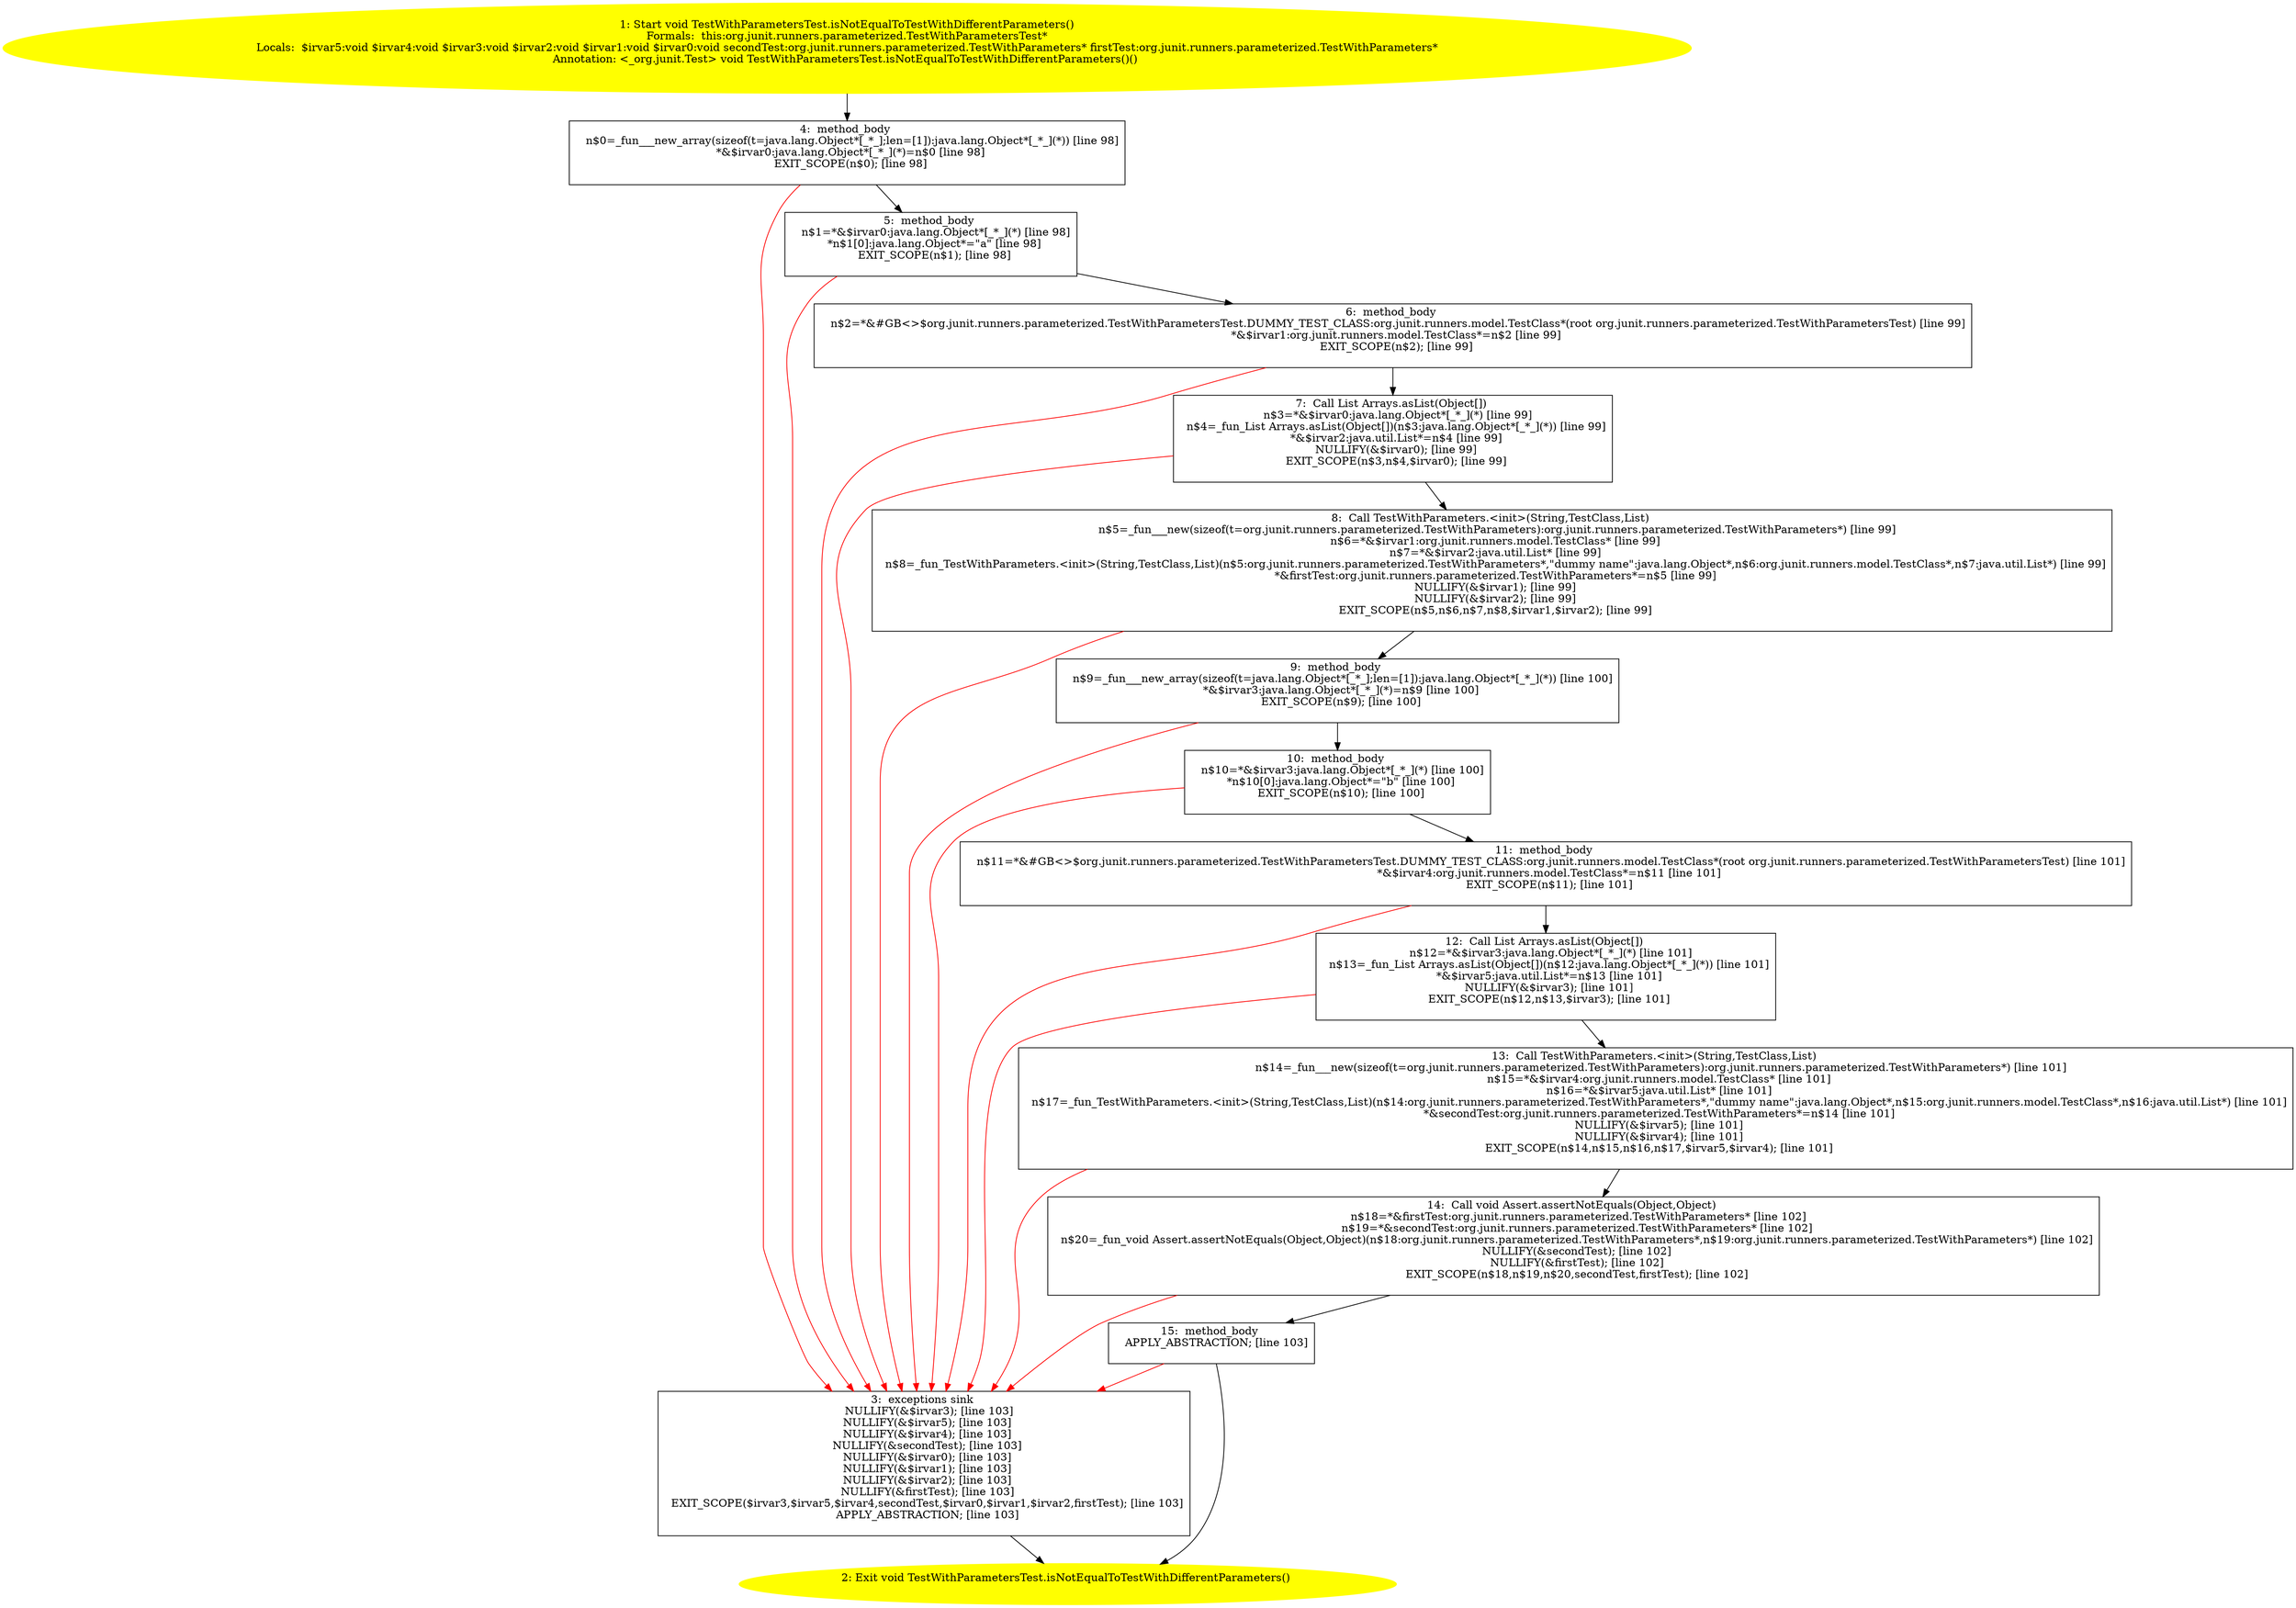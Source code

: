 /* @generated */
digraph cfg {
"org.junit.runners.parameterized.TestWithParametersTest.isNotEqualToTestWithDifferentParameters():voi.fb229e8a1b30f0043d61a0138d917ef2_1" [label="1: Start void TestWithParametersTest.isNotEqualToTestWithDifferentParameters()\nFormals:  this:org.junit.runners.parameterized.TestWithParametersTest*\nLocals:  $irvar5:void $irvar4:void $irvar3:void $irvar2:void $irvar1:void $irvar0:void secondTest:org.junit.runners.parameterized.TestWithParameters* firstTest:org.junit.runners.parameterized.TestWithParameters*\nAnnotation: <_org.junit.Test> void TestWithParametersTest.isNotEqualToTestWithDifferentParameters()() \n  " color=yellow style=filled]
	

	 "org.junit.runners.parameterized.TestWithParametersTest.isNotEqualToTestWithDifferentParameters():voi.fb229e8a1b30f0043d61a0138d917ef2_1" -> "org.junit.runners.parameterized.TestWithParametersTest.isNotEqualToTestWithDifferentParameters():voi.fb229e8a1b30f0043d61a0138d917ef2_4" ;
"org.junit.runners.parameterized.TestWithParametersTest.isNotEqualToTestWithDifferentParameters():voi.fb229e8a1b30f0043d61a0138d917ef2_2" [label="2: Exit void TestWithParametersTest.isNotEqualToTestWithDifferentParameters() \n  " color=yellow style=filled]
	

"org.junit.runners.parameterized.TestWithParametersTest.isNotEqualToTestWithDifferentParameters():voi.fb229e8a1b30f0043d61a0138d917ef2_3" [label="3:  exceptions sink \n   NULLIFY(&$irvar3); [line 103]\n  NULLIFY(&$irvar5); [line 103]\n  NULLIFY(&$irvar4); [line 103]\n  NULLIFY(&secondTest); [line 103]\n  NULLIFY(&$irvar0); [line 103]\n  NULLIFY(&$irvar1); [line 103]\n  NULLIFY(&$irvar2); [line 103]\n  NULLIFY(&firstTest); [line 103]\n  EXIT_SCOPE($irvar3,$irvar5,$irvar4,secondTest,$irvar0,$irvar1,$irvar2,firstTest); [line 103]\n  APPLY_ABSTRACTION; [line 103]\n " shape="box"]
	

	 "org.junit.runners.parameterized.TestWithParametersTest.isNotEqualToTestWithDifferentParameters():voi.fb229e8a1b30f0043d61a0138d917ef2_3" -> "org.junit.runners.parameterized.TestWithParametersTest.isNotEqualToTestWithDifferentParameters():voi.fb229e8a1b30f0043d61a0138d917ef2_2" ;
"org.junit.runners.parameterized.TestWithParametersTest.isNotEqualToTestWithDifferentParameters():voi.fb229e8a1b30f0043d61a0138d917ef2_4" [label="4:  method_body \n   n$0=_fun___new_array(sizeof(t=java.lang.Object*[_*_];len=[1]):java.lang.Object*[_*_](*)) [line 98]\n  *&$irvar0:java.lang.Object*[_*_](*)=n$0 [line 98]\n  EXIT_SCOPE(n$0); [line 98]\n " shape="box"]
	

	 "org.junit.runners.parameterized.TestWithParametersTest.isNotEqualToTestWithDifferentParameters():voi.fb229e8a1b30f0043d61a0138d917ef2_4" -> "org.junit.runners.parameterized.TestWithParametersTest.isNotEqualToTestWithDifferentParameters():voi.fb229e8a1b30f0043d61a0138d917ef2_5" ;
	 "org.junit.runners.parameterized.TestWithParametersTest.isNotEqualToTestWithDifferentParameters():voi.fb229e8a1b30f0043d61a0138d917ef2_4" -> "org.junit.runners.parameterized.TestWithParametersTest.isNotEqualToTestWithDifferentParameters():voi.fb229e8a1b30f0043d61a0138d917ef2_3" [color="red" ];
"org.junit.runners.parameterized.TestWithParametersTest.isNotEqualToTestWithDifferentParameters():voi.fb229e8a1b30f0043d61a0138d917ef2_5" [label="5:  method_body \n   n$1=*&$irvar0:java.lang.Object*[_*_](*) [line 98]\n  *n$1[0]:java.lang.Object*=\"a\" [line 98]\n  EXIT_SCOPE(n$1); [line 98]\n " shape="box"]
	

	 "org.junit.runners.parameterized.TestWithParametersTest.isNotEqualToTestWithDifferentParameters():voi.fb229e8a1b30f0043d61a0138d917ef2_5" -> "org.junit.runners.parameterized.TestWithParametersTest.isNotEqualToTestWithDifferentParameters():voi.fb229e8a1b30f0043d61a0138d917ef2_6" ;
	 "org.junit.runners.parameterized.TestWithParametersTest.isNotEqualToTestWithDifferentParameters():voi.fb229e8a1b30f0043d61a0138d917ef2_5" -> "org.junit.runners.parameterized.TestWithParametersTest.isNotEqualToTestWithDifferentParameters():voi.fb229e8a1b30f0043d61a0138d917ef2_3" [color="red" ];
"org.junit.runners.parameterized.TestWithParametersTest.isNotEqualToTestWithDifferentParameters():voi.fb229e8a1b30f0043d61a0138d917ef2_6" [label="6:  method_body \n   n$2=*&#GB<>$org.junit.runners.parameterized.TestWithParametersTest.DUMMY_TEST_CLASS:org.junit.runners.model.TestClass*(root org.junit.runners.parameterized.TestWithParametersTest) [line 99]\n  *&$irvar1:org.junit.runners.model.TestClass*=n$2 [line 99]\n  EXIT_SCOPE(n$2); [line 99]\n " shape="box"]
	

	 "org.junit.runners.parameterized.TestWithParametersTest.isNotEqualToTestWithDifferentParameters():voi.fb229e8a1b30f0043d61a0138d917ef2_6" -> "org.junit.runners.parameterized.TestWithParametersTest.isNotEqualToTestWithDifferentParameters():voi.fb229e8a1b30f0043d61a0138d917ef2_7" ;
	 "org.junit.runners.parameterized.TestWithParametersTest.isNotEqualToTestWithDifferentParameters():voi.fb229e8a1b30f0043d61a0138d917ef2_6" -> "org.junit.runners.parameterized.TestWithParametersTest.isNotEqualToTestWithDifferentParameters():voi.fb229e8a1b30f0043d61a0138d917ef2_3" [color="red" ];
"org.junit.runners.parameterized.TestWithParametersTest.isNotEqualToTestWithDifferentParameters():voi.fb229e8a1b30f0043d61a0138d917ef2_7" [label="7:  Call List Arrays.asList(Object[]) \n   n$3=*&$irvar0:java.lang.Object*[_*_](*) [line 99]\n  n$4=_fun_List Arrays.asList(Object[])(n$3:java.lang.Object*[_*_](*)) [line 99]\n  *&$irvar2:java.util.List*=n$4 [line 99]\n  NULLIFY(&$irvar0); [line 99]\n  EXIT_SCOPE(n$3,n$4,$irvar0); [line 99]\n " shape="box"]
	

	 "org.junit.runners.parameterized.TestWithParametersTest.isNotEqualToTestWithDifferentParameters():voi.fb229e8a1b30f0043d61a0138d917ef2_7" -> "org.junit.runners.parameterized.TestWithParametersTest.isNotEqualToTestWithDifferentParameters():voi.fb229e8a1b30f0043d61a0138d917ef2_8" ;
	 "org.junit.runners.parameterized.TestWithParametersTest.isNotEqualToTestWithDifferentParameters():voi.fb229e8a1b30f0043d61a0138d917ef2_7" -> "org.junit.runners.parameterized.TestWithParametersTest.isNotEqualToTestWithDifferentParameters():voi.fb229e8a1b30f0043d61a0138d917ef2_3" [color="red" ];
"org.junit.runners.parameterized.TestWithParametersTest.isNotEqualToTestWithDifferentParameters():voi.fb229e8a1b30f0043d61a0138d917ef2_8" [label="8:  Call TestWithParameters.<init>(String,TestClass,List) \n   n$5=_fun___new(sizeof(t=org.junit.runners.parameterized.TestWithParameters):org.junit.runners.parameterized.TestWithParameters*) [line 99]\n  n$6=*&$irvar1:org.junit.runners.model.TestClass* [line 99]\n  n$7=*&$irvar2:java.util.List* [line 99]\n  n$8=_fun_TestWithParameters.<init>(String,TestClass,List)(n$5:org.junit.runners.parameterized.TestWithParameters*,\"dummy name\":java.lang.Object*,n$6:org.junit.runners.model.TestClass*,n$7:java.util.List*) [line 99]\n  *&firstTest:org.junit.runners.parameterized.TestWithParameters*=n$5 [line 99]\n  NULLIFY(&$irvar1); [line 99]\n  NULLIFY(&$irvar2); [line 99]\n  EXIT_SCOPE(n$5,n$6,n$7,n$8,$irvar1,$irvar2); [line 99]\n " shape="box"]
	

	 "org.junit.runners.parameterized.TestWithParametersTest.isNotEqualToTestWithDifferentParameters():voi.fb229e8a1b30f0043d61a0138d917ef2_8" -> "org.junit.runners.parameterized.TestWithParametersTest.isNotEqualToTestWithDifferentParameters():voi.fb229e8a1b30f0043d61a0138d917ef2_9" ;
	 "org.junit.runners.parameterized.TestWithParametersTest.isNotEqualToTestWithDifferentParameters():voi.fb229e8a1b30f0043d61a0138d917ef2_8" -> "org.junit.runners.parameterized.TestWithParametersTest.isNotEqualToTestWithDifferentParameters():voi.fb229e8a1b30f0043d61a0138d917ef2_3" [color="red" ];
"org.junit.runners.parameterized.TestWithParametersTest.isNotEqualToTestWithDifferentParameters():voi.fb229e8a1b30f0043d61a0138d917ef2_9" [label="9:  method_body \n   n$9=_fun___new_array(sizeof(t=java.lang.Object*[_*_];len=[1]):java.lang.Object*[_*_](*)) [line 100]\n  *&$irvar3:java.lang.Object*[_*_](*)=n$9 [line 100]\n  EXIT_SCOPE(n$9); [line 100]\n " shape="box"]
	

	 "org.junit.runners.parameterized.TestWithParametersTest.isNotEqualToTestWithDifferentParameters():voi.fb229e8a1b30f0043d61a0138d917ef2_9" -> "org.junit.runners.parameterized.TestWithParametersTest.isNotEqualToTestWithDifferentParameters():voi.fb229e8a1b30f0043d61a0138d917ef2_10" ;
	 "org.junit.runners.parameterized.TestWithParametersTest.isNotEqualToTestWithDifferentParameters():voi.fb229e8a1b30f0043d61a0138d917ef2_9" -> "org.junit.runners.parameterized.TestWithParametersTest.isNotEqualToTestWithDifferentParameters():voi.fb229e8a1b30f0043d61a0138d917ef2_3" [color="red" ];
"org.junit.runners.parameterized.TestWithParametersTest.isNotEqualToTestWithDifferentParameters():voi.fb229e8a1b30f0043d61a0138d917ef2_10" [label="10:  method_body \n   n$10=*&$irvar3:java.lang.Object*[_*_](*) [line 100]\n  *n$10[0]:java.lang.Object*=\"b\" [line 100]\n  EXIT_SCOPE(n$10); [line 100]\n " shape="box"]
	

	 "org.junit.runners.parameterized.TestWithParametersTest.isNotEqualToTestWithDifferentParameters():voi.fb229e8a1b30f0043d61a0138d917ef2_10" -> "org.junit.runners.parameterized.TestWithParametersTest.isNotEqualToTestWithDifferentParameters():voi.fb229e8a1b30f0043d61a0138d917ef2_11" ;
	 "org.junit.runners.parameterized.TestWithParametersTest.isNotEqualToTestWithDifferentParameters():voi.fb229e8a1b30f0043d61a0138d917ef2_10" -> "org.junit.runners.parameterized.TestWithParametersTest.isNotEqualToTestWithDifferentParameters():voi.fb229e8a1b30f0043d61a0138d917ef2_3" [color="red" ];
"org.junit.runners.parameterized.TestWithParametersTest.isNotEqualToTestWithDifferentParameters():voi.fb229e8a1b30f0043d61a0138d917ef2_11" [label="11:  method_body \n   n$11=*&#GB<>$org.junit.runners.parameterized.TestWithParametersTest.DUMMY_TEST_CLASS:org.junit.runners.model.TestClass*(root org.junit.runners.parameterized.TestWithParametersTest) [line 101]\n  *&$irvar4:org.junit.runners.model.TestClass*=n$11 [line 101]\n  EXIT_SCOPE(n$11); [line 101]\n " shape="box"]
	

	 "org.junit.runners.parameterized.TestWithParametersTest.isNotEqualToTestWithDifferentParameters():voi.fb229e8a1b30f0043d61a0138d917ef2_11" -> "org.junit.runners.parameterized.TestWithParametersTest.isNotEqualToTestWithDifferentParameters():voi.fb229e8a1b30f0043d61a0138d917ef2_12" ;
	 "org.junit.runners.parameterized.TestWithParametersTest.isNotEqualToTestWithDifferentParameters():voi.fb229e8a1b30f0043d61a0138d917ef2_11" -> "org.junit.runners.parameterized.TestWithParametersTest.isNotEqualToTestWithDifferentParameters():voi.fb229e8a1b30f0043d61a0138d917ef2_3" [color="red" ];
"org.junit.runners.parameterized.TestWithParametersTest.isNotEqualToTestWithDifferentParameters():voi.fb229e8a1b30f0043d61a0138d917ef2_12" [label="12:  Call List Arrays.asList(Object[]) \n   n$12=*&$irvar3:java.lang.Object*[_*_](*) [line 101]\n  n$13=_fun_List Arrays.asList(Object[])(n$12:java.lang.Object*[_*_](*)) [line 101]\n  *&$irvar5:java.util.List*=n$13 [line 101]\n  NULLIFY(&$irvar3); [line 101]\n  EXIT_SCOPE(n$12,n$13,$irvar3); [line 101]\n " shape="box"]
	

	 "org.junit.runners.parameterized.TestWithParametersTest.isNotEqualToTestWithDifferentParameters():voi.fb229e8a1b30f0043d61a0138d917ef2_12" -> "org.junit.runners.parameterized.TestWithParametersTest.isNotEqualToTestWithDifferentParameters():voi.fb229e8a1b30f0043d61a0138d917ef2_13" ;
	 "org.junit.runners.parameterized.TestWithParametersTest.isNotEqualToTestWithDifferentParameters():voi.fb229e8a1b30f0043d61a0138d917ef2_12" -> "org.junit.runners.parameterized.TestWithParametersTest.isNotEqualToTestWithDifferentParameters():voi.fb229e8a1b30f0043d61a0138d917ef2_3" [color="red" ];
"org.junit.runners.parameterized.TestWithParametersTest.isNotEqualToTestWithDifferentParameters():voi.fb229e8a1b30f0043d61a0138d917ef2_13" [label="13:  Call TestWithParameters.<init>(String,TestClass,List) \n   n$14=_fun___new(sizeof(t=org.junit.runners.parameterized.TestWithParameters):org.junit.runners.parameterized.TestWithParameters*) [line 101]\n  n$15=*&$irvar4:org.junit.runners.model.TestClass* [line 101]\n  n$16=*&$irvar5:java.util.List* [line 101]\n  n$17=_fun_TestWithParameters.<init>(String,TestClass,List)(n$14:org.junit.runners.parameterized.TestWithParameters*,\"dummy name\":java.lang.Object*,n$15:org.junit.runners.model.TestClass*,n$16:java.util.List*) [line 101]\n  *&secondTest:org.junit.runners.parameterized.TestWithParameters*=n$14 [line 101]\n  NULLIFY(&$irvar5); [line 101]\n  NULLIFY(&$irvar4); [line 101]\n  EXIT_SCOPE(n$14,n$15,n$16,n$17,$irvar5,$irvar4); [line 101]\n " shape="box"]
	

	 "org.junit.runners.parameterized.TestWithParametersTest.isNotEqualToTestWithDifferentParameters():voi.fb229e8a1b30f0043d61a0138d917ef2_13" -> "org.junit.runners.parameterized.TestWithParametersTest.isNotEqualToTestWithDifferentParameters():voi.fb229e8a1b30f0043d61a0138d917ef2_14" ;
	 "org.junit.runners.parameterized.TestWithParametersTest.isNotEqualToTestWithDifferentParameters():voi.fb229e8a1b30f0043d61a0138d917ef2_13" -> "org.junit.runners.parameterized.TestWithParametersTest.isNotEqualToTestWithDifferentParameters():voi.fb229e8a1b30f0043d61a0138d917ef2_3" [color="red" ];
"org.junit.runners.parameterized.TestWithParametersTest.isNotEqualToTestWithDifferentParameters():voi.fb229e8a1b30f0043d61a0138d917ef2_14" [label="14:  Call void Assert.assertNotEquals(Object,Object) \n   n$18=*&firstTest:org.junit.runners.parameterized.TestWithParameters* [line 102]\n  n$19=*&secondTest:org.junit.runners.parameterized.TestWithParameters* [line 102]\n  n$20=_fun_void Assert.assertNotEquals(Object,Object)(n$18:org.junit.runners.parameterized.TestWithParameters*,n$19:org.junit.runners.parameterized.TestWithParameters*) [line 102]\n  NULLIFY(&secondTest); [line 102]\n  NULLIFY(&firstTest); [line 102]\n  EXIT_SCOPE(n$18,n$19,n$20,secondTest,firstTest); [line 102]\n " shape="box"]
	

	 "org.junit.runners.parameterized.TestWithParametersTest.isNotEqualToTestWithDifferentParameters():voi.fb229e8a1b30f0043d61a0138d917ef2_14" -> "org.junit.runners.parameterized.TestWithParametersTest.isNotEqualToTestWithDifferentParameters():voi.fb229e8a1b30f0043d61a0138d917ef2_15" ;
	 "org.junit.runners.parameterized.TestWithParametersTest.isNotEqualToTestWithDifferentParameters():voi.fb229e8a1b30f0043d61a0138d917ef2_14" -> "org.junit.runners.parameterized.TestWithParametersTest.isNotEqualToTestWithDifferentParameters():voi.fb229e8a1b30f0043d61a0138d917ef2_3" [color="red" ];
"org.junit.runners.parameterized.TestWithParametersTest.isNotEqualToTestWithDifferentParameters():voi.fb229e8a1b30f0043d61a0138d917ef2_15" [label="15:  method_body \n   APPLY_ABSTRACTION; [line 103]\n " shape="box"]
	

	 "org.junit.runners.parameterized.TestWithParametersTest.isNotEqualToTestWithDifferentParameters():voi.fb229e8a1b30f0043d61a0138d917ef2_15" -> "org.junit.runners.parameterized.TestWithParametersTest.isNotEqualToTestWithDifferentParameters():voi.fb229e8a1b30f0043d61a0138d917ef2_2" ;
	 "org.junit.runners.parameterized.TestWithParametersTest.isNotEqualToTestWithDifferentParameters():voi.fb229e8a1b30f0043d61a0138d917ef2_15" -> "org.junit.runners.parameterized.TestWithParametersTest.isNotEqualToTestWithDifferentParameters():voi.fb229e8a1b30f0043d61a0138d917ef2_3" [color="red" ];
}
